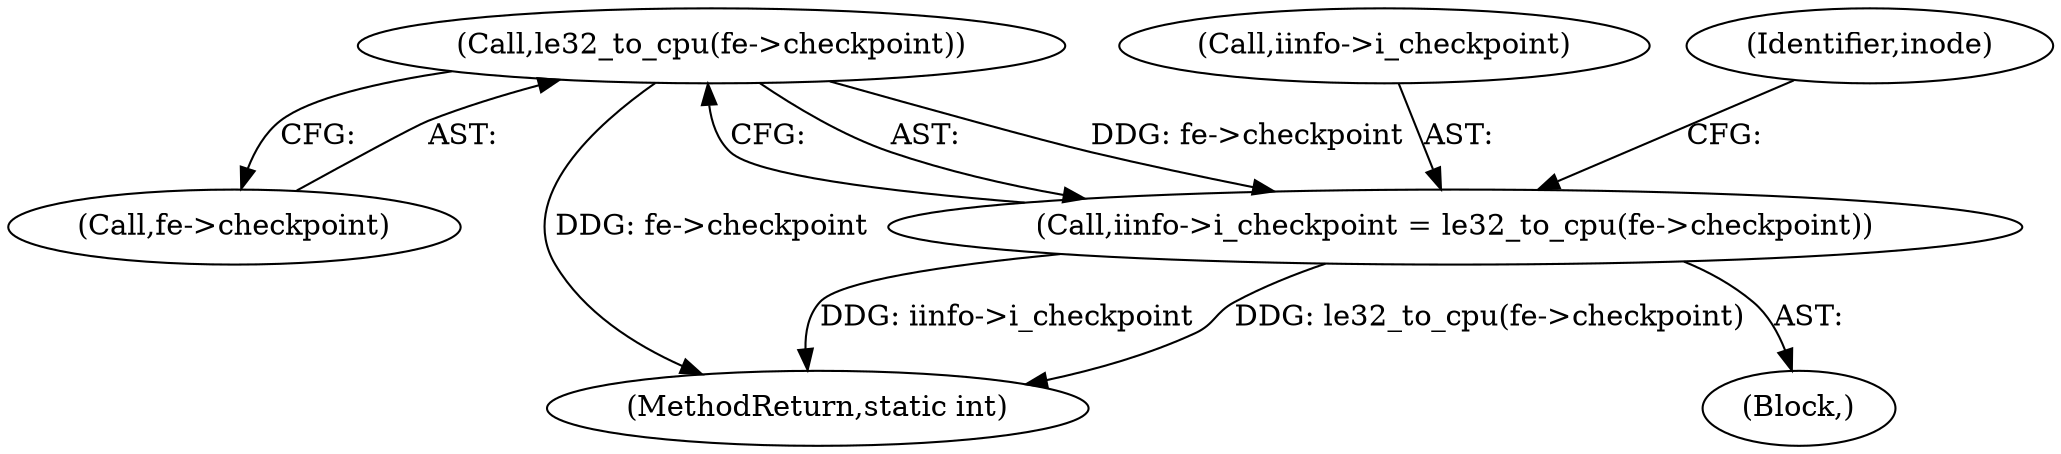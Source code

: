 digraph "0_linux_e159332b9af4b04d882dbcfe1bb0117f0a6d4b58@pointer" {
"1000863" [label="(Call,le32_to_cpu(fe->checkpoint))"];
"1000859" [label="(Call,iinfo->i_checkpoint = le32_to_cpu(fe->checkpoint))"];
"1000864" [label="(Call,fe->checkpoint)"];
"1000859" [label="(Call,iinfo->i_checkpoint = le32_to_cpu(fe->checkpoint))"];
"1000767" [label="(Block,)"];
"1000860" [label="(Call,iinfo->i_checkpoint)"];
"1000987" [label="(Identifier,inode)"];
"1001226" [label="(MethodReturn,static int)"];
"1000863" [label="(Call,le32_to_cpu(fe->checkpoint))"];
"1000863" -> "1000859"  [label="AST: "];
"1000863" -> "1000864"  [label="CFG: "];
"1000864" -> "1000863"  [label="AST: "];
"1000859" -> "1000863"  [label="CFG: "];
"1000863" -> "1001226"  [label="DDG: fe->checkpoint"];
"1000863" -> "1000859"  [label="DDG: fe->checkpoint"];
"1000859" -> "1000767"  [label="AST: "];
"1000860" -> "1000859"  [label="AST: "];
"1000987" -> "1000859"  [label="CFG: "];
"1000859" -> "1001226"  [label="DDG: iinfo->i_checkpoint"];
"1000859" -> "1001226"  [label="DDG: le32_to_cpu(fe->checkpoint)"];
}
